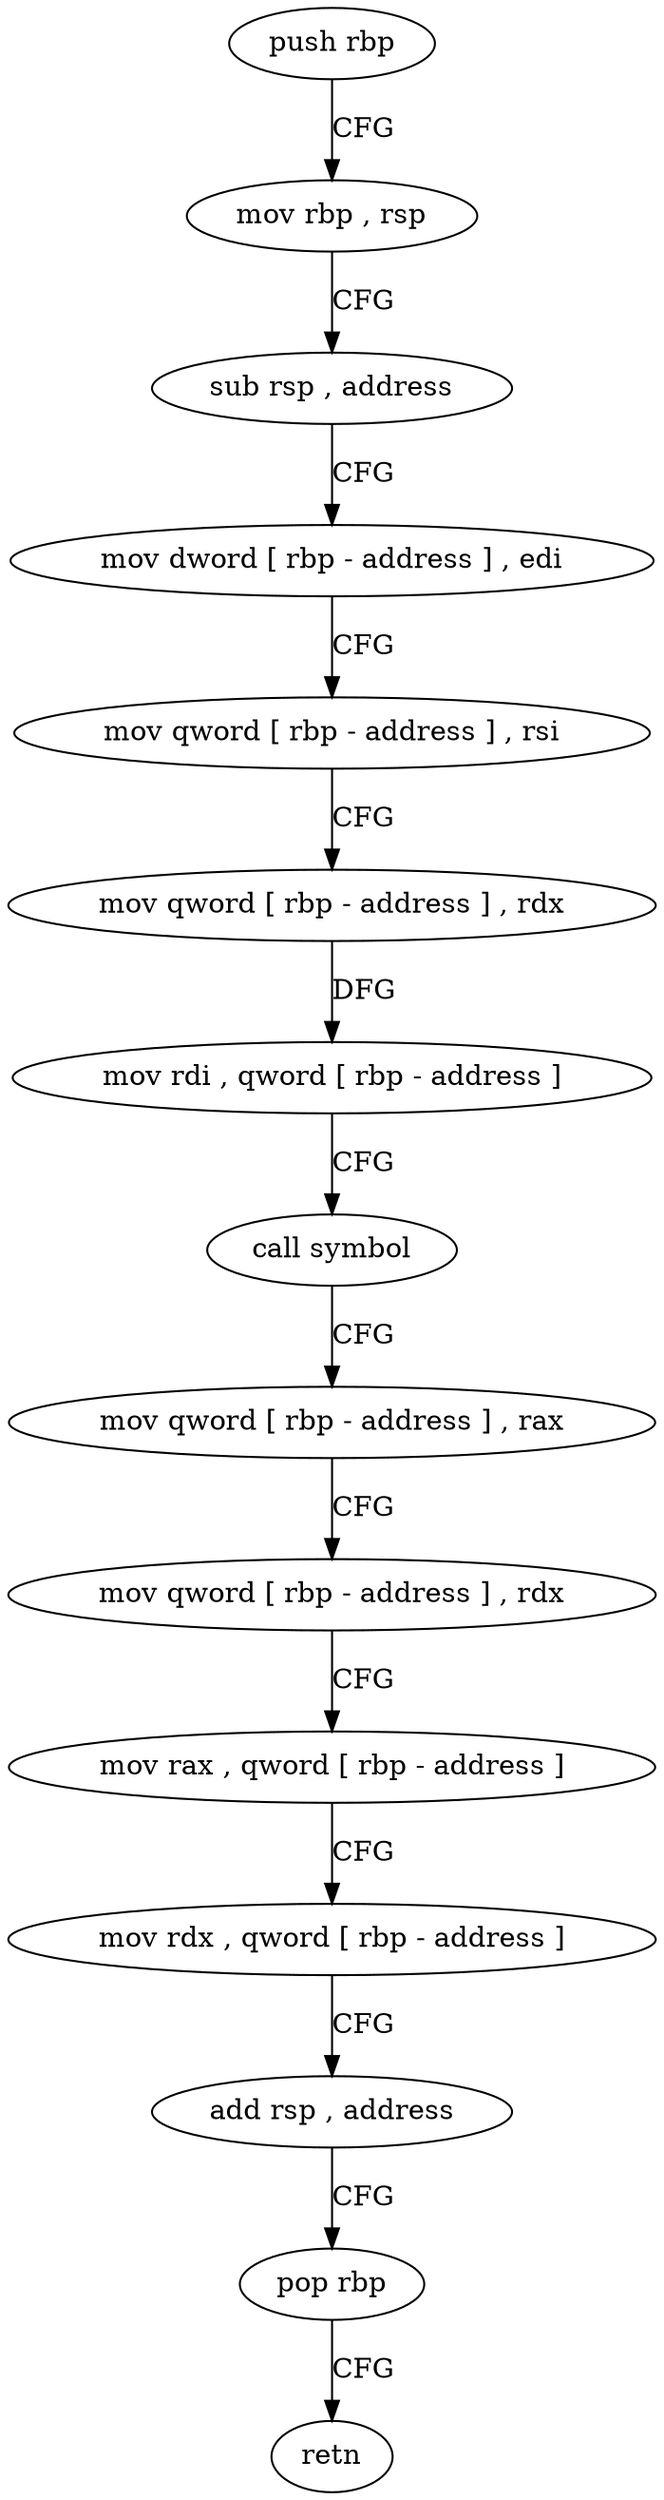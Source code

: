 digraph "func" {
"4213296" [label = "push rbp" ]
"4213297" [label = "mov rbp , rsp" ]
"4213300" [label = "sub rsp , address" ]
"4213304" [label = "mov dword [ rbp - address ] , edi" ]
"4213307" [label = "mov qword [ rbp - address ] , rsi" ]
"4213311" [label = "mov qword [ rbp - address ] , rdx" ]
"4213315" [label = "mov rdi , qword [ rbp - address ]" ]
"4213319" [label = "call symbol" ]
"4213324" [label = "mov qword [ rbp - address ] , rax" ]
"4213328" [label = "mov qword [ rbp - address ] , rdx" ]
"4213332" [label = "mov rax , qword [ rbp - address ]" ]
"4213336" [label = "mov rdx , qword [ rbp - address ]" ]
"4213340" [label = "add rsp , address" ]
"4213344" [label = "pop rbp" ]
"4213345" [label = "retn" ]
"4213296" -> "4213297" [ label = "CFG" ]
"4213297" -> "4213300" [ label = "CFG" ]
"4213300" -> "4213304" [ label = "CFG" ]
"4213304" -> "4213307" [ label = "CFG" ]
"4213307" -> "4213311" [ label = "CFG" ]
"4213311" -> "4213315" [ label = "DFG" ]
"4213315" -> "4213319" [ label = "CFG" ]
"4213319" -> "4213324" [ label = "CFG" ]
"4213324" -> "4213328" [ label = "CFG" ]
"4213328" -> "4213332" [ label = "CFG" ]
"4213332" -> "4213336" [ label = "CFG" ]
"4213336" -> "4213340" [ label = "CFG" ]
"4213340" -> "4213344" [ label = "CFG" ]
"4213344" -> "4213345" [ label = "CFG" ]
}
